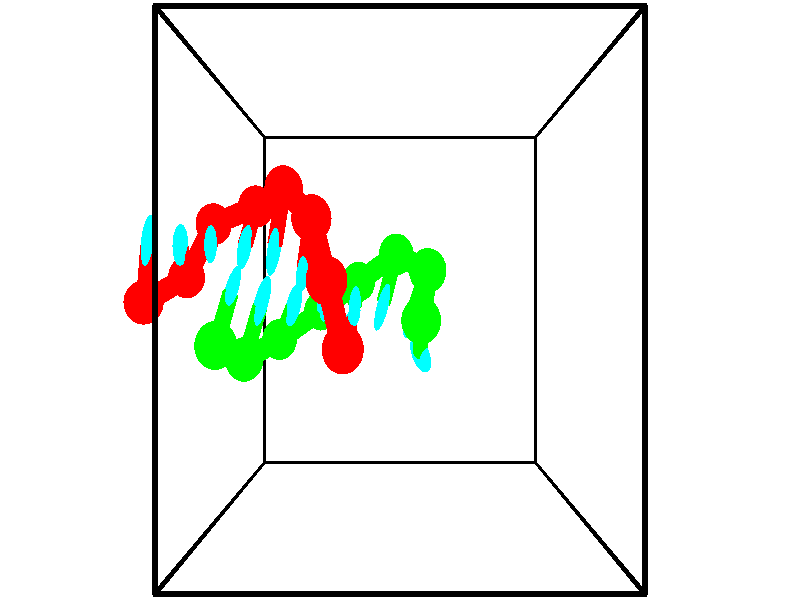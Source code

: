 // switches for output
#declare DRAW_BASES = 1; // possible values are 0, 1; only relevant for DNA ribbons
#declare DRAW_BASES_TYPE = 3; // possible values are 1, 2, 3; only relevant for DNA ribbons
#declare DRAW_FOG = 0; // set to 1 to enable fog

#include "colors.inc"

#include "transforms.inc"
background { rgb <1, 1, 1>}

#default {
   normal{
       ripples 0.25
       frequency 0.20
       turbulence 0.2
       lambda 5
   }
	finish {
		phong 0.1
		phong_size 40.
	}
}

// original window dimensions: 1024x640


// camera settings

camera {
	sky <-0, 1, 0>
	up <-0, 1, 0>
	right 1.6 * <1, 0, 0>
	location <2.5, 2.5, 11.1562>
	look_at <2.5, 2.5, 2.5>
	direction <0, 0, -8.6562>
	angle 67.0682
}


# declare cpy_camera_pos = <2.5, 2.5, 11.1562>;
# if (DRAW_FOG = 1)
fog {
	fog_type 2
	up vnormalize(cpy_camera_pos)
	color rgbt<1,1,1,0.3>
	distance 1e-5
	fog_alt 3e-3
	fog_offset 4
}
# end


// LIGHTS

# declare lum = 6;
global_settings {
	ambient_light rgb lum * <0.05, 0.05, 0.05>
	max_trace_level 15
}# declare cpy_direct_light_amount = 0.25;
light_source
{	1000 * <-1, -1, 1>,
	rgb lum * cpy_direct_light_amount
	parallel
}

light_source
{	1000 * <1, 1, -1>,
	rgb lum * cpy_direct_light_amount
	parallel
}

// strand 0

// nucleotide -1

// particle -1
sphere {
	<-0.969880, 2.473279, 2.982332> 0.250000
	pigment { color rgbt <1,0,0,0> }
	no_shadow
}
cylinder {
	<-0.898083, 2.858870, 3.060848>,  <-0.855004, 3.090224, 3.107958>, 0.100000
	pigment { color rgbt <1,0,0,0> }
	no_shadow
}
cylinder {
	<-0.898083, 2.858870, 3.060848>,  <-0.969880, 2.473279, 2.982332>, 0.100000
	pigment { color rgbt <1,0,0,0> }
	no_shadow
}

// particle -1
sphere {
	<-0.898083, 2.858870, 3.060848> 0.100000
	pigment { color rgbt <1,0,0,0> }
	no_shadow
}
sphere {
	0, 1
	scale<0.080000,0.200000,0.300000>
	matrix <0.979373, -0.156278, -0.128088,
		-0.092798, 0.215234, -0.972144,
		0.179493, 0.963977, 0.196292,
		-0.844235, 3.148063, 3.119736>
	pigment { color rgbt <0,1,1,0> }
	no_shadow
}
cylinder {
	<-0.565614, 2.771093, 2.479550>,  <-0.969880, 2.473279, 2.982332>, 0.130000
	pigment { color rgbt <1,0,0,0> }
	no_shadow
}

// nucleotide -1

// particle -1
sphere {
	<-0.565614, 2.771093, 2.479550> 0.250000
	pigment { color rgbt <1,0,0,0> }
	no_shadow
}
cylinder {
	<-0.493027, 2.965450, 2.821539>,  <-0.449474, 3.082065, 3.026732>, 0.100000
	pigment { color rgbt <1,0,0,0> }
	no_shadow
}
cylinder {
	<-0.493027, 2.965450, 2.821539>,  <-0.565614, 2.771093, 2.479550>, 0.100000
	pigment { color rgbt <1,0,0,0> }
	no_shadow
}

// particle -1
sphere {
	<-0.493027, 2.965450, 2.821539> 0.100000
	pigment { color rgbt <1,0,0,0> }
	no_shadow
}
sphere {
	0, 1
	scale<0.080000,0.200000,0.300000>
	matrix <0.980457, -0.156574, -0.119120,
		0.075986, 0.859879, -0.504811,
		0.181469, 0.485894, 0.854972,
		-0.438586, 3.111218, 3.078030>
	pigment { color rgbt <0,1,1,0> }
	no_shadow
}
cylinder {
	<-0.200178, 3.416947, 2.401292>,  <-0.565614, 2.771093, 2.479550>, 0.130000
	pigment { color rgbt <1,0,0,0> }
	no_shadow
}

// nucleotide -1

// particle -1
sphere {
	<-0.200178, 3.416947, 2.401292> 0.250000
	pigment { color rgbt <1,0,0,0> }
	no_shadow
}
cylinder {
	<-0.115513, 3.251289, 2.755396>,  <-0.064714, 3.151895, 2.967858>, 0.100000
	pigment { color rgbt <1,0,0,0> }
	no_shadow
}
cylinder {
	<-0.115513, 3.251289, 2.755396>,  <-0.200178, 3.416947, 2.401292>, 0.100000
	pigment { color rgbt <1,0,0,0> }
	no_shadow
}

// particle -1
sphere {
	<-0.115513, 3.251289, 2.755396> 0.100000
	pigment { color rgbt <1,0,0,0> }
	no_shadow
}
sphere {
	0, 1
	scale<0.080000,0.200000,0.300000>
	matrix <0.972974, 0.003745, -0.230882,
		0.092303, 0.910204, 0.403743,
		0.211662, -0.414143, 0.885260,
		-0.052014, 3.127046, 3.020974>
	pigment { color rgbt <0,1,1,0> }
	no_shadow
}
cylinder {
	<0.432341, 3.618505, 2.483536>,  <-0.200178, 3.416947, 2.401292>, 0.130000
	pigment { color rgbt <1,0,0,0> }
	no_shadow
}

// nucleotide -1

// particle -1
sphere {
	<0.432341, 3.618505, 2.483536> 0.250000
	pigment { color rgbt <1,0,0,0> }
	no_shadow
}
cylinder {
	<0.407406, 3.322435, 2.751345>,  <0.392445, 3.144794, 2.912030>, 0.100000
	pigment { color rgbt <1,0,0,0> }
	no_shadow
}
cylinder {
	<0.407406, 3.322435, 2.751345>,  <0.432341, 3.618505, 2.483536>, 0.100000
	pigment { color rgbt <1,0,0,0> }
	no_shadow
}

// particle -1
sphere {
	<0.407406, 3.322435, 2.751345> 0.100000
	pigment { color rgbt <1,0,0,0> }
	no_shadow
}
sphere {
	0, 1
	scale<0.080000,0.200000,0.300000>
	matrix <0.984330, -0.156465, -0.081326,
		0.164951, 0.653959, 0.738328,
		-0.062339, -0.740173, 0.669520,
		0.388704, 3.100384, 2.952201>
	pigment { color rgbt <0,1,1,0> }
	no_shadow
}
cylinder {
	<0.958211, 3.735244, 3.149788>,  <0.432341, 3.618505, 2.483536>, 0.130000
	pigment { color rgbt <1,0,0,0> }
	no_shadow
}

// nucleotide -1

// particle -1
sphere {
	<0.958211, 3.735244, 3.149788> 0.250000
	pigment { color rgbt <1,0,0,0> }
	no_shadow
}
cylinder {
	<0.870590, 3.350943, 3.081705>,  <0.818018, 3.120362, 3.040855>, 0.100000
	pigment { color rgbt <1,0,0,0> }
	no_shadow
}
cylinder {
	<0.870590, 3.350943, 3.081705>,  <0.958211, 3.735244, 3.149788>, 0.100000
	pigment { color rgbt <1,0,0,0> }
	no_shadow
}

// particle -1
sphere {
	<0.870590, 3.350943, 3.081705> 0.100000
	pigment { color rgbt <1,0,0,0> }
	no_shadow
}
sphere {
	0, 1
	scale<0.080000,0.200000,0.300000>
	matrix <0.975410, -0.219977, -0.013637,
		-0.024340, -0.169010, 0.985314,
		-0.219051, -0.960753, -0.170208,
		0.804875, 3.062717, 3.030643>
	pigment { color rgbt <0,1,1,0> }
	no_shadow
}
cylinder {
	<1.388205, 3.355294, 3.575727>,  <0.958211, 3.735244, 3.149788>, 0.130000
	pigment { color rgbt <1,0,0,0> }
	no_shadow
}

// nucleotide -1

// particle -1
sphere {
	<1.388205, 3.355294, 3.575727> 0.250000
	pigment { color rgbt <1,0,0,0> }
	no_shadow
}
cylinder {
	<1.294388, 3.055099, 3.328579>,  <1.238098, 2.874983, 3.180290>, 0.100000
	pigment { color rgbt <1,0,0,0> }
	no_shadow
}
cylinder {
	<1.294388, 3.055099, 3.328579>,  <1.388205, 3.355294, 3.575727>, 0.100000
	pigment { color rgbt <1,0,0,0> }
	no_shadow
}

// particle -1
sphere {
	<1.294388, 3.055099, 3.328579> 0.100000
	pigment { color rgbt <1,0,0,0> }
	no_shadow
}
sphere {
	0, 1
	scale<0.080000,0.200000,0.300000>
	matrix <0.945135, -0.324729, 0.035655,
		-0.227398, -0.575607, 0.785472,
		-0.234542, -0.750485, -0.617869,
		1.224025, 2.829954, 3.143218>
	pigment { color rgbt <0,1,1,0> }
	no_shadow
}
cylinder {
	<1.616769, 2.694724, 3.888437>,  <1.388205, 3.355294, 3.575727>, 0.130000
	pigment { color rgbt <1,0,0,0> }
	no_shadow
}

// nucleotide -1

// particle -1
sphere {
	<1.616769, 2.694724, 3.888437> 0.250000
	pigment { color rgbt <1,0,0,0> }
	no_shadow
}
cylinder {
	<1.576553, 2.599840, 3.501940>,  <1.552424, 2.542910, 3.270042>, 0.100000
	pigment { color rgbt <1,0,0,0> }
	no_shadow
}
cylinder {
	<1.576553, 2.599840, 3.501940>,  <1.616769, 2.694724, 3.888437>, 0.100000
	pigment { color rgbt <1,0,0,0> }
	no_shadow
}

// particle -1
sphere {
	<1.576553, 2.599840, 3.501940> 0.100000
	pigment { color rgbt <1,0,0,0> }
	no_shadow
}
sphere {
	0, 1
	scale<0.080000,0.200000,0.300000>
	matrix <0.800166, -0.596443, 0.063165,
		-0.591292, -0.766804, 0.249773,
		-0.100540, -0.237209, -0.966242,
		1.546391, 2.528677, 3.212067>
	pigment { color rgbt <0,1,1,0> }
	no_shadow
}
cylinder {
	<1.815233, 2.007985, 3.926558>,  <1.616769, 2.694724, 3.888437>, 0.130000
	pigment { color rgbt <1,0,0,0> }
	no_shadow
}

// nucleotide -1

// particle -1
sphere {
	<1.815233, 2.007985, 3.926558> 0.250000
	pigment { color rgbt <1,0,0,0> }
	no_shadow
}
cylinder {
	<1.834988, 2.147541, 3.552214>,  <1.846841, 2.231275, 3.327607>, 0.100000
	pigment { color rgbt <1,0,0,0> }
	no_shadow
}
cylinder {
	<1.834988, 2.147541, 3.552214>,  <1.815233, 2.007985, 3.926558>, 0.100000
	pigment { color rgbt <1,0,0,0> }
	no_shadow
}

// particle -1
sphere {
	<1.834988, 2.147541, 3.552214> 0.100000
	pigment { color rgbt <1,0,0,0> }
	no_shadow
}
sphere {
	0, 1
	scale<0.080000,0.200000,0.300000>
	matrix <0.811905, -0.559743, -0.165827,
		-0.581697, -0.751640, -0.310910,
		0.049387, 0.348890, -0.935861,
		1.849804, 2.252208, 3.271455>
	pigment { color rgbt <0,1,1,0> }
	no_shadow
}
// strand 1

// nucleotide -1

// particle -1
sphere {
	<2.766762, 2.283866, 3.538139> 0.250000
	pigment { color rgbt <0,1,0,0> }
	no_shadow
}
cylinder {
	<2.773788, 2.055733, 3.209648>,  <2.778004, 1.918853, 3.012554>, 0.100000
	pigment { color rgbt <0,1,0,0> }
	no_shadow
}
cylinder {
	<2.773788, 2.055733, 3.209648>,  <2.766762, 2.283866, 3.538139>, 0.100000
	pigment { color rgbt <0,1,0,0> }
	no_shadow
}

// particle -1
sphere {
	<2.773788, 2.055733, 3.209648> 0.100000
	pigment { color rgbt <0,1,0,0> }
	no_shadow
}
sphere {
	0, 1
	scale<0.080000,0.200000,0.300000>
	matrix <0.779529, 0.522156, -0.345959,
		0.626120, -0.634093, 0.453762,
		0.017565, -0.570332, -0.821226,
		2.779058, 1.884633, 2.963280>
	pigment { color rgbt <0,1,1,0> }
	no_shadow
}
cylinder {
	<2.870313, 2.828279, 3.083262>,  <2.766762, 2.283866, 3.538139>, 0.130000
	pigment { color rgbt <0,1,0,0> }
	no_shadow
}

// nucleotide -1

// particle -1
sphere {
	<2.870313, 2.828279, 3.083262> 0.250000
	pigment { color rgbt <0,1,0,0> }
	no_shadow
}
cylinder {
	<2.751511, 2.528339, 2.846783>,  <2.680229, 2.348376, 2.704895>, 0.100000
	pigment { color rgbt <0,1,0,0> }
	no_shadow
}
cylinder {
	<2.751511, 2.528339, 2.846783>,  <2.870313, 2.828279, 3.083262>, 0.100000
	pigment { color rgbt <0,1,0,0> }
	no_shadow
}

// particle -1
sphere {
	<2.751511, 2.528339, 2.846783> 0.100000
	pigment { color rgbt <0,1,0,0> }
	no_shadow
}
sphere {
	0, 1
	scale<0.080000,0.200000,0.300000>
	matrix <-0.952995, 0.271611, 0.134268,
		0.059895, 0.603287, -0.795272,
		-0.297007, -0.749848, -0.591198,
		2.662409, 2.303385, 2.669423>
	pigment { color rgbt <0,1,1,0> }
	no_shadow
}
cylinder {
	<2.444997, 3.048903, 2.440252>,  <2.870313, 2.828279, 3.083262>, 0.130000
	pigment { color rgbt <0,1,0,0> }
	no_shadow
}

// nucleotide -1

// particle -1
sphere {
	<2.444997, 3.048903, 2.440252> 0.250000
	pigment { color rgbt <0,1,0,0> }
	no_shadow
}
cylinder {
	<2.335739, 2.690651, 2.580673>,  <2.270185, 2.475700, 2.664926>, 0.100000
	pigment { color rgbt <0,1,0,0> }
	no_shadow
}
cylinder {
	<2.335739, 2.690651, 2.580673>,  <2.444997, 3.048903, 2.440252>, 0.100000
	pigment { color rgbt <0,1,0,0> }
	no_shadow
}

// particle -1
sphere {
	<2.335739, 2.690651, 2.580673> 0.100000
	pigment { color rgbt <0,1,0,0> }
	no_shadow
}
sphere {
	0, 1
	scale<0.080000,0.200000,0.300000>
	matrix <-0.954620, 0.297398, 0.015977,
		-0.118712, -0.330759, -0.936219,
		-0.273145, -0.895630, 0.351054,
		2.253796, 2.421962, 2.685989>
	pigment { color rgbt <0,1,1,0> }
	no_shadow
}
cylinder {
	<1.874615, 2.729357, 2.051710>,  <2.444997, 3.048903, 2.440252>, 0.130000
	pigment { color rgbt <0,1,0,0> }
	no_shadow
}

// nucleotide -1

// particle -1
sphere {
	<1.874615, 2.729357, 2.051710> 0.250000
	pigment { color rgbt <0,1,0,0> }
	no_shadow
}
cylinder {
	<1.870583, 2.565971, 2.416798>,  <1.868163, 2.467940, 2.635850>, 0.100000
	pigment { color rgbt <0,1,0,0> }
	no_shadow
}
cylinder {
	<1.870583, 2.565971, 2.416798>,  <1.874615, 2.729357, 2.051710>, 0.100000
	pigment { color rgbt <0,1,0,0> }
	no_shadow
}

// particle -1
sphere {
	<1.870583, 2.565971, 2.416798> 0.100000
	pigment { color rgbt <0,1,0,0> }
	no_shadow
}
sphere {
	0, 1
	scale<0.080000,0.200000,0.300000>
	matrix <-0.998178, 0.058407, 0.015114,
		-0.059483, -0.910904, -0.408308,
		-0.010080, -0.408463, 0.912719,
		1.867558, 2.443432, 2.690613>
	pigment { color rgbt <0,1,1,0> }
	no_shadow
}
cylinder {
	<1.299082, 2.364175, 1.992961>,  <1.874615, 2.729357, 2.051710>, 0.130000
	pigment { color rgbt <0,1,0,0> }
	no_shadow
}

// nucleotide -1

// particle -1
sphere {
	<1.299082, 2.364175, 1.992961> 0.250000
	pigment { color rgbt <0,1,0,0> }
	no_shadow
}
cylinder {
	<1.396629, 2.409042, 2.378281>,  <1.455158, 2.435963, 2.609473>, 0.100000
	pigment { color rgbt <0,1,0,0> }
	no_shadow
}
cylinder {
	<1.396629, 2.409042, 2.378281>,  <1.299082, 2.364175, 1.992961>, 0.100000
	pigment { color rgbt <0,1,0,0> }
	no_shadow
}

// particle -1
sphere {
	<1.396629, 2.409042, 2.378281> 0.100000
	pigment { color rgbt <0,1,0,0> }
	no_shadow
}
sphere {
	0, 1
	scale<0.080000,0.200000,0.300000>
	matrix <-0.944166, 0.254360, 0.209407,
		-0.221536, -0.960583, 0.167936,
		0.243869, 0.112169, 0.963299,
		1.469790, 2.442693, 2.667270>
	pigment { color rgbt <0,1,1,0> }
	no_shadow
}
cylinder {
	<0.735117, 2.017630, 2.304803>,  <1.299082, 2.364175, 1.992961>, 0.130000
	pigment { color rgbt <0,1,0,0> }
	no_shadow
}

// nucleotide -1

// particle -1
sphere {
	<0.735117, 2.017630, 2.304803> 0.250000
	pigment { color rgbt <0,1,0,0> }
	no_shadow
}
cylinder {
	<0.899483, 2.256248, 2.580566>,  <0.998102, 2.399419, 2.746024>, 0.100000
	pigment { color rgbt <0,1,0,0> }
	no_shadow
}
cylinder {
	<0.899483, 2.256248, 2.580566>,  <0.735117, 2.017630, 2.304803>, 0.100000
	pigment { color rgbt <0,1,0,0> }
	no_shadow
}

// particle -1
sphere {
	<0.899483, 2.256248, 2.580566> 0.100000
	pigment { color rgbt <0,1,0,0> }
	no_shadow
}
sphere {
	0, 1
	scale<0.080000,0.200000,0.300000>
	matrix <-0.897570, 0.132217, 0.420578,
		0.159747, -0.791607, 0.589778,
		0.410912, 0.596554, 0.689402,
		1.022757, 2.435212, 2.787389>
	pigment { color rgbt <0,1,1,0> }
	no_shadow
}
cylinder {
	<0.402163, 1.831984, 3.009893>,  <0.735117, 2.017630, 2.304803>, 0.130000
	pigment { color rgbt <0,1,0,0> }
	no_shadow
}

// nucleotide -1

// particle -1
sphere {
	<0.402163, 1.831984, 3.009893> 0.250000
	pigment { color rgbt <0,1,0,0> }
	no_shadow
}
cylinder {
	<0.543060, 2.203686, 3.054459>,  <0.627599, 2.426707, 3.081198>, 0.100000
	pigment { color rgbt <0,1,0,0> }
	no_shadow
}
cylinder {
	<0.543060, 2.203686, 3.054459>,  <0.402163, 1.831984, 3.009893>, 0.100000
	pigment { color rgbt <0,1,0,0> }
	no_shadow
}

// particle -1
sphere {
	<0.543060, 2.203686, 3.054459> 0.100000
	pigment { color rgbt <0,1,0,0> }
	no_shadow
}
sphere {
	0, 1
	scale<0.080000,0.200000,0.300000>
	matrix <-0.854367, 0.270668, 0.443616,
		0.382076, -0.251448, 0.889265,
		0.352242, 0.929254, 0.111413,
		0.648733, 2.482462, 3.087883>
	pigment { color rgbt <0,1,1,0> }
	no_shadow
}
cylinder {
	<0.238244, 2.035608, 3.747826>,  <0.402163, 1.831984, 3.009893>, 0.130000
	pigment { color rgbt <0,1,0,0> }
	no_shadow
}

// nucleotide -1

// particle -1
sphere {
	<0.238244, 2.035608, 3.747826> 0.250000
	pigment { color rgbt <0,1,0,0> }
	no_shadow
}
cylinder {
	<0.285881, 2.363159, 3.523235>,  <0.314463, 2.559690, 3.388481>, 0.100000
	pigment { color rgbt <0,1,0,0> }
	no_shadow
}
cylinder {
	<0.285881, 2.363159, 3.523235>,  <0.238244, 2.035608, 3.747826>, 0.100000
	pigment { color rgbt <0,1,0,0> }
	no_shadow
}

// particle -1
sphere {
	<0.285881, 2.363159, 3.523235> 0.100000
	pigment { color rgbt <0,1,0,0> }
	no_shadow
}
sphere {
	0, 1
	scale<0.080000,0.200000,0.300000>
	matrix <-0.870882, 0.357741, 0.337025,
		0.476846, 0.448842, 0.755750,
		0.119092, 0.818879, -0.561476,
		0.321609, 2.608823, 3.354793>
	pigment { color rgbt <0,1,1,0> }
	no_shadow
}
// box output
cylinder {
	<0.000000, 0.000000, 0.000000>,  <5.000000, 0.000000, 0.000000>, 0.025000
	pigment { color rgbt <0,0,0,0> }
	no_shadow
}
cylinder {
	<0.000000, 0.000000, 0.000000>,  <0.000000, 5.000000, 0.000000>, 0.025000
	pigment { color rgbt <0,0,0,0> }
	no_shadow
}
cylinder {
	<0.000000, 0.000000, 0.000000>,  <0.000000, 0.000000, 5.000000>, 0.025000
	pigment { color rgbt <0,0,0,0> }
	no_shadow
}
cylinder {
	<5.000000, 5.000000, 5.000000>,  <0.000000, 5.000000, 5.000000>, 0.025000
	pigment { color rgbt <0,0,0,0> }
	no_shadow
}
cylinder {
	<5.000000, 5.000000, 5.000000>,  <5.000000, 0.000000, 5.000000>, 0.025000
	pigment { color rgbt <0,0,0,0> }
	no_shadow
}
cylinder {
	<5.000000, 5.000000, 5.000000>,  <5.000000, 5.000000, 0.000000>, 0.025000
	pigment { color rgbt <0,0,0,0> }
	no_shadow
}
cylinder {
	<0.000000, 0.000000, 5.000000>,  <0.000000, 5.000000, 5.000000>, 0.025000
	pigment { color rgbt <0,0,0,0> }
	no_shadow
}
cylinder {
	<0.000000, 0.000000, 5.000000>,  <5.000000, 0.000000, 5.000000>, 0.025000
	pigment { color rgbt <0,0,0,0> }
	no_shadow
}
cylinder {
	<5.000000, 5.000000, 0.000000>,  <0.000000, 5.000000, 0.000000>, 0.025000
	pigment { color rgbt <0,0,0,0> }
	no_shadow
}
cylinder {
	<5.000000, 5.000000, 0.000000>,  <5.000000, 0.000000, 0.000000>, 0.025000
	pigment { color rgbt <0,0,0,0> }
	no_shadow
}
cylinder {
	<5.000000, 0.000000, 5.000000>,  <5.000000, 0.000000, 0.000000>, 0.025000
	pigment { color rgbt <0,0,0,0> }
	no_shadow
}
cylinder {
	<0.000000, 5.000000, 0.000000>,  <0.000000, 5.000000, 5.000000>, 0.025000
	pigment { color rgbt <0,0,0,0> }
	no_shadow
}
// end of box output
